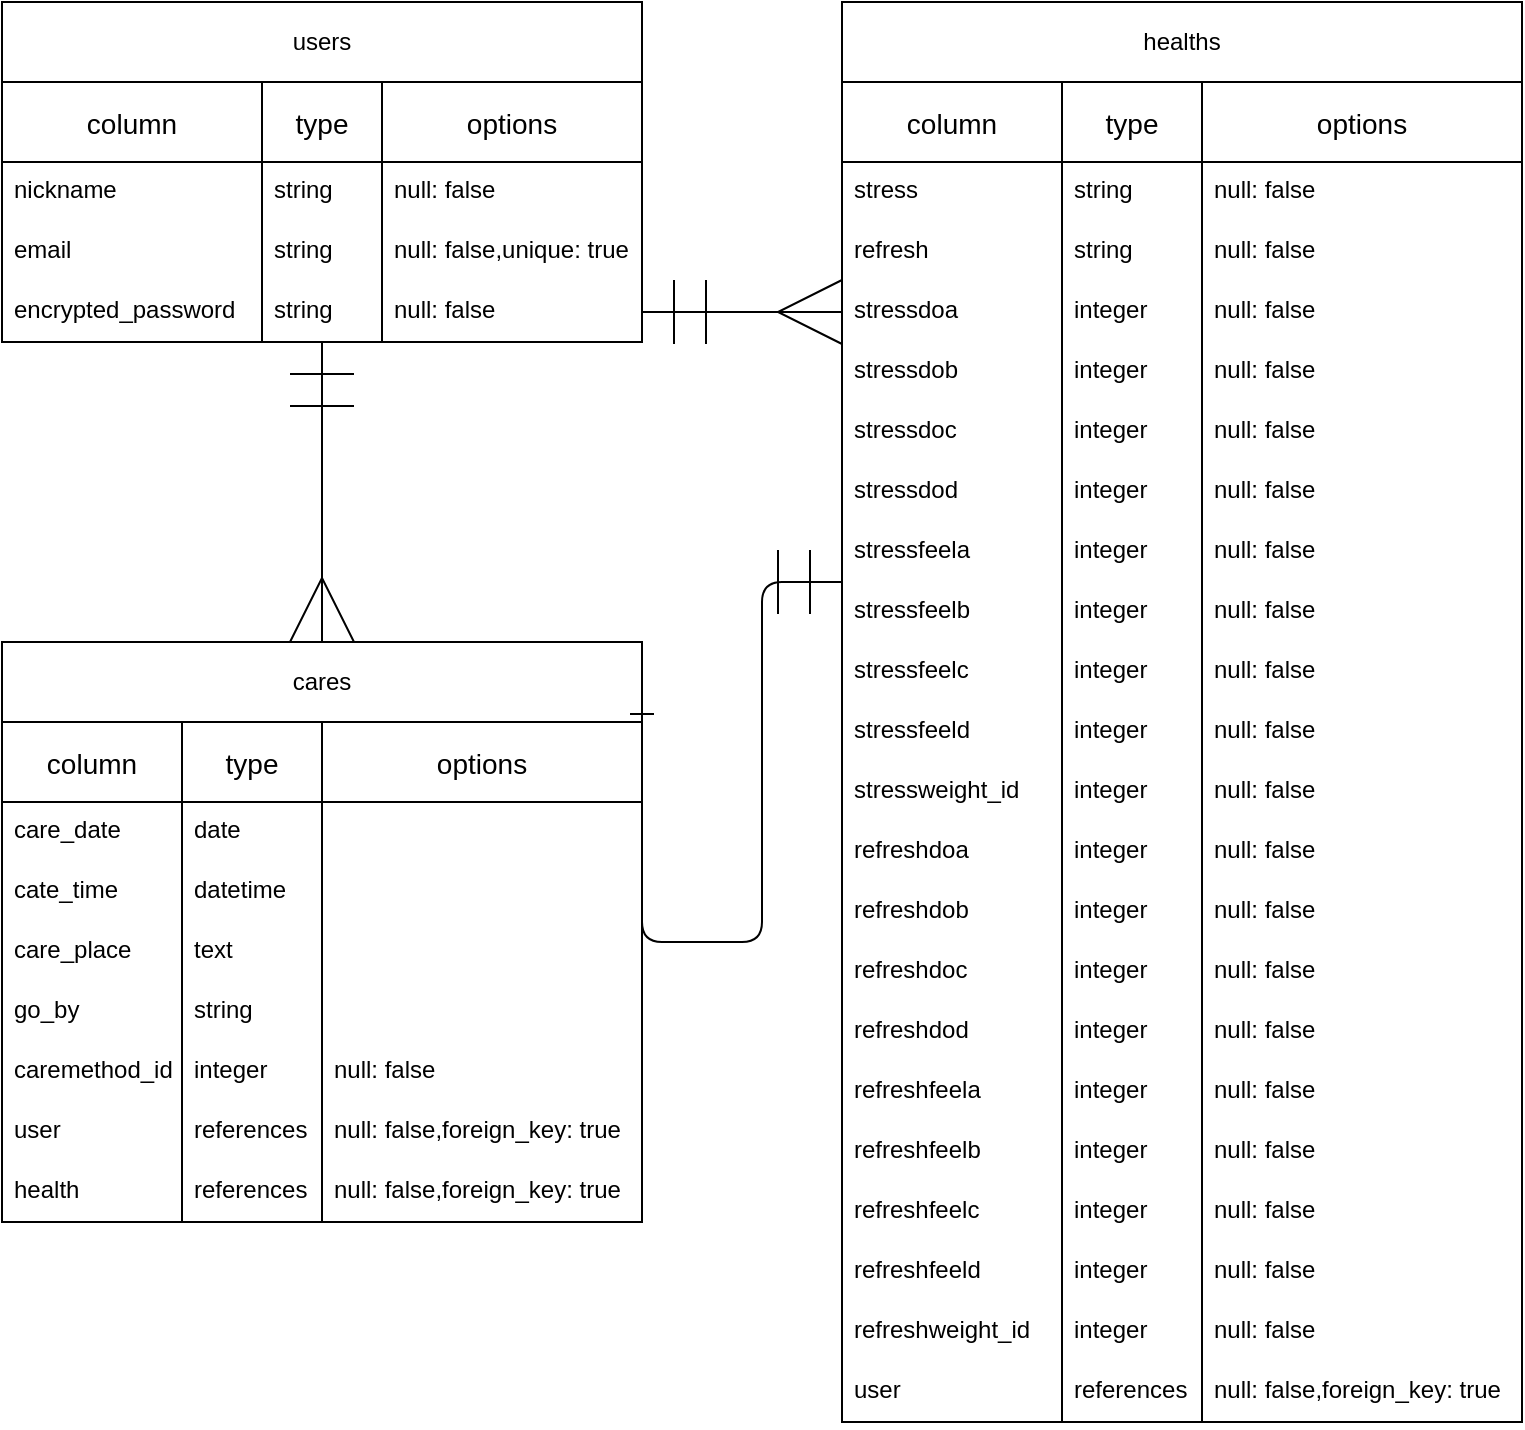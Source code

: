 <mxfile>
    <diagram id="IiIE51ONClDgoYbZXVTl" name="ページ1">
        <mxGraphModel dx="203" dy="524" grid="1" gridSize="10" guides="0" tooltips="1" connect="1" arrows="1" fold="1" page="1" pageScale="1" pageWidth="827" pageHeight="1169" math="0" shadow="0">
            <root>
                <object label="" id="0">
                    <mxCell/>
                </object>
                <mxCell id="1" parent="0"/>
                <mxCell id="36" value="column" style="swimlane;fontStyle=0;childLayout=stackLayout;horizontal=1;startSize=40;horizontalStack=0;resizeParent=1;resizeParentMax=0;resizeLast=0;collapsible=1;marginBottom=0;align=center;fontSize=14;" parent="1" vertex="1">
                    <mxGeometry x="40" y="160" width="130" height="130" as="geometry">
                        <mxRectangle x="40" y="280" width="50" height="40" as="alternateBounds"/>
                    </mxGeometry>
                </mxCell>
                <mxCell id="37" value="nickname" style="text;strokeColor=none;fillColor=none;spacingLeft=4;spacingRight=4;overflow=hidden;rotatable=0;points=[[0,0.5],[1,0.5]];portConstraint=eastwest;fontSize=12;" parent="36" vertex="1">
                    <mxGeometry y="40" width="130" height="30" as="geometry"/>
                </mxCell>
                <mxCell id="38" value="email" style="text;strokeColor=none;fillColor=none;spacingLeft=4;spacingRight=4;overflow=hidden;rotatable=0;points=[[0,0.5],[1,0.5]];portConstraint=eastwest;fontSize=12;" parent="36" vertex="1">
                    <mxGeometry y="70" width="130" height="30" as="geometry"/>
                </mxCell>
                <mxCell id="60" value="encrypted_password" style="text;strokeColor=none;fillColor=none;spacingLeft=4;spacingRight=4;overflow=hidden;rotatable=0;points=[[0,0.5],[1,0.5]];portConstraint=eastwest;fontSize=12;" parent="36" vertex="1">
                    <mxGeometry y="100" width="130" height="30" as="geometry"/>
                </mxCell>
                <mxCell id="71" value="type" style="swimlane;fontStyle=0;childLayout=stackLayout;horizontal=1;startSize=40;horizontalStack=0;resizeParent=1;resizeParentMax=0;resizeLast=0;collapsible=1;marginBottom=0;align=center;fontSize=14;" parent="1" vertex="1">
                    <mxGeometry x="170" y="160" width="60" height="130" as="geometry">
                        <mxRectangle x="170" y="280" width="50" height="40" as="alternateBounds"/>
                    </mxGeometry>
                </mxCell>
                <mxCell id="72" value="string" style="text;strokeColor=none;fillColor=none;spacingLeft=4;spacingRight=4;overflow=hidden;rotatable=0;points=[[0,0.5],[1,0.5]];portConstraint=eastwest;fontSize=12;" parent="71" vertex="1">
                    <mxGeometry y="40" width="60" height="30" as="geometry"/>
                </mxCell>
                <mxCell id="73" value="string    " style="text;strokeColor=none;fillColor=none;spacingLeft=4;spacingRight=4;overflow=hidden;rotatable=0;points=[[0,0.5],[1,0.5]];portConstraint=eastwest;fontSize=12;" parent="71" vertex="1">
                    <mxGeometry y="70" width="60" height="30" as="geometry"/>
                </mxCell>
                <mxCell id="74" value="string" style="text;strokeColor=none;fillColor=none;spacingLeft=4;spacingRight=4;overflow=hidden;rotatable=0;points=[[0,0.5],[1,0.5]];portConstraint=eastwest;fontSize=12;" parent="71" vertex="1">
                    <mxGeometry y="100" width="60" height="30" as="geometry"/>
                </mxCell>
                <mxCell id="80" value="options" style="swimlane;fontStyle=0;childLayout=stackLayout;horizontal=1;startSize=40;horizontalStack=0;resizeParent=1;resizeParentMax=0;resizeLast=0;collapsible=1;marginBottom=0;align=center;fontSize=14;" parent="1" vertex="1">
                    <mxGeometry x="230" y="160" width="130" height="130" as="geometry">
                        <mxRectangle x="40" y="280" width="50" height="40" as="alternateBounds"/>
                    </mxGeometry>
                </mxCell>
                <mxCell id="81" value="null: false" style="text;strokeColor=none;fillColor=none;spacingLeft=4;spacingRight=4;overflow=hidden;rotatable=0;points=[[0,0.5],[1,0.5]];portConstraint=eastwest;fontSize=12;" parent="80" vertex="1">
                    <mxGeometry y="40" width="130" height="30" as="geometry"/>
                </mxCell>
                <mxCell id="82" value="null: false,unique: true" style="text;strokeColor=none;fillColor=none;spacingLeft=4;spacingRight=4;overflow=hidden;rotatable=0;points=[[0,0.5],[1,0.5]];portConstraint=eastwest;fontSize=12;" parent="80" vertex="1">
                    <mxGeometry y="70" width="130" height="30" as="geometry"/>
                </mxCell>
                <mxCell id="89" value="null: false" style="text;strokeColor=none;fillColor=none;spacingLeft=4;spacingRight=4;overflow=hidden;rotatable=0;points=[[0,0.5],[1,0.5]];portConstraint=eastwest;fontSize=12;" parent="80" vertex="1">
                    <mxGeometry y="100" width="130" height="30" as="geometry"/>
                </mxCell>
                <mxCell id="90" value="users" style="whiteSpace=wrap;html=1;align=center;" parent="1" vertex="1">
                    <mxGeometry x="40" y="120" width="320" height="40" as="geometry"/>
                </mxCell>
                <mxCell id="91" value="healths" style="whiteSpace=wrap;html=1;align=center;" parent="1" vertex="1">
                    <mxGeometry x="460" y="120" width="340" height="40" as="geometry"/>
                </mxCell>
                <mxCell id="92" value="column" style="swimlane;fontStyle=0;childLayout=stackLayout;horizontal=1;startSize=40;horizontalStack=0;resizeParent=1;resizeParentMax=0;resizeLast=0;collapsible=1;marginBottom=0;align=center;fontSize=14;" parent="1" vertex="1">
                    <mxGeometry x="460" y="160" width="110" height="670" as="geometry">
                        <mxRectangle x="40" y="280" width="50" height="40" as="alternateBounds"/>
                    </mxGeometry>
                </mxCell>
                <mxCell id="93" value="stress" style="text;strokeColor=none;fillColor=none;spacingLeft=4;spacingRight=4;overflow=hidden;rotatable=0;points=[[0,0.5],[1,0.5]];portConstraint=eastwest;fontSize=12;" parent="92" vertex="1">
                    <mxGeometry y="40" width="110" height="30" as="geometry"/>
                </mxCell>
                <mxCell id="213" value="refresh" style="text;strokeColor=none;fillColor=none;spacingLeft=4;spacingRight=4;overflow=hidden;rotatable=0;points=[[0,0.5],[1,0.5]];portConstraint=eastwest;fontSize=12;" parent="92" vertex="1">
                    <mxGeometry y="70" width="110" height="30" as="geometry"/>
                </mxCell>
                <mxCell id="152" value="stressdoa" style="text;strokeColor=none;fillColor=none;spacingLeft=4;spacingRight=4;overflow=hidden;rotatable=0;points=[[0,0.5],[1,0.5]];portConstraint=eastwest;fontSize=12;" parent="92" vertex="1">
                    <mxGeometry y="100" width="110" height="30" as="geometry"/>
                </mxCell>
                <mxCell id="151" value="stressdob" style="text;strokeColor=none;fillColor=none;spacingLeft=4;spacingRight=4;overflow=hidden;rotatable=0;points=[[0,0.5],[1,0.5]];portConstraint=eastwest;fontSize=12;" parent="92" vertex="1">
                    <mxGeometry y="130" width="110" height="30" as="geometry"/>
                </mxCell>
                <mxCell id="150" value="stressdoc" style="text;strokeColor=none;fillColor=none;spacingLeft=4;spacingRight=4;overflow=hidden;rotatable=0;points=[[0,0.5],[1,0.5]];portConstraint=eastwest;fontSize=12;" parent="92" vertex="1">
                    <mxGeometry y="160" width="110" height="30" as="geometry"/>
                </mxCell>
                <mxCell id="292" value="stressdod" style="text;strokeColor=none;fillColor=none;spacingLeft=4;spacingRight=4;overflow=hidden;rotatable=0;points=[[0,0.5],[1,0.5]];portConstraint=eastwest;fontSize=12;" vertex="1" parent="92">
                    <mxGeometry y="190" width="110" height="30" as="geometry"/>
                </mxCell>
                <mxCell id="295" value="stressfeela" style="text;strokeColor=none;fillColor=none;spacingLeft=4;spacingRight=4;overflow=hidden;rotatable=0;points=[[0,0.5],[1,0.5]];portConstraint=eastwest;fontSize=12;" vertex="1" parent="92">
                    <mxGeometry y="220" width="110" height="30" as="geometry"/>
                </mxCell>
                <mxCell id="298" value="stressfeelb" style="text;strokeColor=none;fillColor=none;spacingLeft=4;spacingRight=4;overflow=hidden;rotatable=0;points=[[0,0.5],[1,0.5]];portConstraint=eastwest;fontSize=12;" vertex="1" parent="92">
                    <mxGeometry y="250" width="110" height="30" as="geometry"/>
                </mxCell>
                <mxCell id="303" value="stressfeelc" style="text;strokeColor=none;fillColor=none;spacingLeft=4;spacingRight=4;overflow=hidden;rotatable=0;points=[[0,0.5],[1,0.5]];portConstraint=eastwest;fontSize=12;" vertex="1" parent="92">
                    <mxGeometry y="280" width="110" height="30" as="geometry"/>
                </mxCell>
                <mxCell id="306" value="stressfeeld" style="text;strokeColor=none;fillColor=none;spacingLeft=4;spacingRight=4;overflow=hidden;rotatable=0;points=[[0,0.5],[1,0.5]];portConstraint=eastwest;fontSize=12;" vertex="1" parent="92">
                    <mxGeometry y="310" width="110" height="30" as="geometry"/>
                </mxCell>
                <mxCell id="309" value="stressweight_id" style="text;strokeColor=none;fillColor=none;spacingLeft=4;spacingRight=4;overflow=hidden;rotatable=0;points=[[0,0.5],[1,0.5]];portConstraint=eastwest;fontSize=12;" vertex="1" parent="92">
                    <mxGeometry y="340" width="110" height="30" as="geometry"/>
                </mxCell>
                <mxCell id="332" value="refreshdoa" style="text;strokeColor=none;fillColor=none;spacingLeft=4;spacingRight=4;overflow=hidden;rotatable=0;points=[[0,0.5],[1,0.5]];portConstraint=eastwest;fontSize=12;" vertex="1" parent="92">
                    <mxGeometry y="370" width="110" height="30" as="geometry"/>
                </mxCell>
                <mxCell id="335" value="refreshdob" style="text;strokeColor=none;fillColor=none;spacingLeft=4;spacingRight=4;overflow=hidden;rotatable=0;points=[[0,0.5],[1,0.5]];portConstraint=eastwest;fontSize=12;" vertex="1" parent="92">
                    <mxGeometry y="400" width="110" height="30" as="geometry"/>
                </mxCell>
                <mxCell id="338" value="refreshdoc" style="text;strokeColor=none;fillColor=none;spacingLeft=4;spacingRight=4;overflow=hidden;rotatable=0;points=[[0,0.5],[1,0.5]];portConstraint=eastwest;fontSize=12;" vertex="1" parent="92">
                    <mxGeometry y="430" width="110" height="30" as="geometry"/>
                </mxCell>
                <mxCell id="341" value="refreshdod" style="text;strokeColor=none;fillColor=none;spacingLeft=4;spacingRight=4;overflow=hidden;rotatable=0;points=[[0,0.5],[1,0.5]];portConstraint=eastwest;fontSize=12;" vertex="1" parent="92">
                    <mxGeometry y="460" width="110" height="30" as="geometry"/>
                </mxCell>
                <mxCell id="344" value="refreshfeela" style="text;strokeColor=none;fillColor=none;spacingLeft=4;spacingRight=4;overflow=hidden;rotatable=0;points=[[0,0.5],[1,0.5]];portConstraint=eastwest;fontSize=12;" vertex="1" parent="92">
                    <mxGeometry y="490" width="110" height="30" as="geometry"/>
                </mxCell>
                <mxCell id="347" value="refreshfeelb" style="text;strokeColor=none;fillColor=none;spacingLeft=4;spacingRight=4;overflow=hidden;rotatable=0;points=[[0,0.5],[1,0.5]];portConstraint=eastwest;fontSize=12;" vertex="1" parent="92">
                    <mxGeometry y="520" width="110" height="30" as="geometry"/>
                </mxCell>
                <mxCell id="350" value="refreshfeelc" style="text;strokeColor=none;fillColor=none;spacingLeft=4;spacingRight=4;overflow=hidden;rotatable=0;points=[[0,0.5],[1,0.5]];portConstraint=eastwest;fontSize=12;" vertex="1" parent="92">
                    <mxGeometry y="550" width="110" height="30" as="geometry"/>
                </mxCell>
                <mxCell id="353" value="refreshfeeld" style="text;strokeColor=none;fillColor=none;spacingLeft=4;spacingRight=4;overflow=hidden;rotatable=0;points=[[0,0.5],[1,0.5]];portConstraint=eastwest;fontSize=12;" vertex="1" parent="92">
                    <mxGeometry y="580" width="110" height="30" as="geometry"/>
                </mxCell>
                <mxCell id="356" value="refreshweight_id" style="text;strokeColor=none;fillColor=none;spacingLeft=4;spacingRight=4;overflow=hidden;rotatable=0;points=[[0,0.5],[1,0.5]];portConstraint=eastwest;fontSize=12;" vertex="1" parent="92">
                    <mxGeometry y="610" width="110" height="30" as="geometry"/>
                </mxCell>
                <mxCell id="359" value="user " style="text;strokeColor=none;fillColor=none;spacingLeft=4;spacingRight=4;overflow=hidden;rotatable=0;points=[[0,0.5],[1,0.5]];portConstraint=eastwest;fontSize=12;" vertex="1" parent="92">
                    <mxGeometry y="640" width="110" height="30" as="geometry"/>
                </mxCell>
                <mxCell id="101" value="type" style="swimlane;fontStyle=0;childLayout=stackLayout;horizontal=1;startSize=40;horizontalStack=0;resizeParent=1;resizeParentMax=0;resizeLast=0;collapsible=1;marginBottom=0;align=center;fontSize=14;" parent="1" vertex="1">
                    <mxGeometry x="570" y="160" width="70" height="670" as="geometry">
                        <mxRectangle x="610" y="160" width="50" height="40" as="alternateBounds"/>
                    </mxGeometry>
                </mxCell>
                <mxCell id="102" value="string" style="text;strokeColor=none;fillColor=none;spacingLeft=4;spacingRight=4;overflow=hidden;rotatable=0;points=[[0,0.5],[1,0.5]];portConstraint=eastwest;fontSize=12;" parent="101" vertex="1">
                    <mxGeometry y="40" width="70" height="30" as="geometry"/>
                </mxCell>
                <mxCell id="214" value="string" style="text;strokeColor=none;fillColor=none;spacingLeft=4;spacingRight=4;overflow=hidden;rotatable=0;points=[[0,0.5],[1,0.5]];portConstraint=eastwest;fontSize=12;" parent="101" vertex="1">
                    <mxGeometry y="70" width="70" height="30" as="geometry"/>
                </mxCell>
                <mxCell id="157" value="integer" style="text;strokeColor=none;fillColor=none;spacingLeft=4;spacingRight=4;overflow=hidden;rotatable=0;points=[[0,0.5],[1,0.5]];portConstraint=eastwest;fontSize=12;" parent="101" vertex="1">
                    <mxGeometry y="100" width="70" height="30" as="geometry"/>
                </mxCell>
                <mxCell id="156" value="integer" style="text;strokeColor=none;fillColor=none;spacingLeft=4;spacingRight=4;overflow=hidden;rotatable=0;points=[[0,0.5],[1,0.5]];portConstraint=eastwest;fontSize=12;" parent="101" vertex="1">
                    <mxGeometry y="130" width="70" height="30" as="geometry"/>
                </mxCell>
                <mxCell id="155" value="integer" style="text;strokeColor=none;fillColor=none;spacingLeft=4;spacingRight=4;overflow=hidden;rotatable=0;points=[[0,0.5],[1,0.5]];portConstraint=eastwest;fontSize=12;" parent="101" vertex="1">
                    <mxGeometry y="160" width="70" height="30" as="geometry"/>
                </mxCell>
                <mxCell id="293" value="integer" style="text;strokeColor=none;fillColor=none;spacingLeft=4;spacingRight=4;overflow=hidden;rotatable=0;points=[[0,0.5],[1,0.5]];portConstraint=eastwest;fontSize=12;" vertex="1" parent="101">
                    <mxGeometry y="190" width="70" height="30" as="geometry"/>
                </mxCell>
                <mxCell id="296" value="integer" style="text;strokeColor=none;fillColor=none;spacingLeft=4;spacingRight=4;overflow=hidden;rotatable=0;points=[[0,0.5],[1,0.5]];portConstraint=eastwest;fontSize=12;" vertex="1" parent="101">
                    <mxGeometry y="220" width="70" height="30" as="geometry"/>
                </mxCell>
                <mxCell id="299" value="integer" style="text;strokeColor=none;fillColor=none;spacingLeft=4;spacingRight=4;overflow=hidden;rotatable=0;points=[[0,0.5],[1,0.5]];portConstraint=eastwest;fontSize=12;" vertex="1" parent="101">
                    <mxGeometry y="250" width="70" height="30" as="geometry"/>
                </mxCell>
                <mxCell id="304" value="integer" style="text;strokeColor=none;fillColor=none;spacingLeft=4;spacingRight=4;overflow=hidden;rotatable=0;points=[[0,0.5],[1,0.5]];portConstraint=eastwest;fontSize=12;" vertex="1" parent="101">
                    <mxGeometry y="280" width="70" height="30" as="geometry"/>
                </mxCell>
                <mxCell id="307" value="integer" style="text;strokeColor=none;fillColor=none;spacingLeft=4;spacingRight=4;overflow=hidden;rotatable=0;points=[[0,0.5],[1,0.5]];portConstraint=eastwest;fontSize=12;" vertex="1" parent="101">
                    <mxGeometry y="310" width="70" height="30" as="geometry"/>
                </mxCell>
                <mxCell id="310" value="integer" style="text;strokeColor=none;fillColor=none;spacingLeft=4;spacingRight=4;overflow=hidden;rotatable=0;points=[[0,0.5],[1,0.5]];portConstraint=eastwest;fontSize=12;" vertex="1" parent="101">
                    <mxGeometry y="340" width="70" height="30" as="geometry"/>
                </mxCell>
                <mxCell id="333" value="integer" style="text;strokeColor=none;fillColor=none;spacingLeft=4;spacingRight=4;overflow=hidden;rotatable=0;points=[[0,0.5],[1,0.5]];portConstraint=eastwest;fontSize=12;" vertex="1" parent="101">
                    <mxGeometry y="370" width="70" height="30" as="geometry"/>
                </mxCell>
                <mxCell id="336" value="integer" style="text;strokeColor=none;fillColor=none;spacingLeft=4;spacingRight=4;overflow=hidden;rotatable=0;points=[[0,0.5],[1,0.5]];portConstraint=eastwest;fontSize=12;" vertex="1" parent="101">
                    <mxGeometry y="400" width="70" height="30" as="geometry"/>
                </mxCell>
                <mxCell id="339" value="integer" style="text;strokeColor=none;fillColor=none;spacingLeft=4;spacingRight=4;overflow=hidden;rotatable=0;points=[[0,0.5],[1,0.5]];portConstraint=eastwest;fontSize=12;" vertex="1" parent="101">
                    <mxGeometry y="430" width="70" height="30" as="geometry"/>
                </mxCell>
                <mxCell id="342" value="integer" style="text;strokeColor=none;fillColor=none;spacingLeft=4;spacingRight=4;overflow=hidden;rotatable=0;points=[[0,0.5],[1,0.5]];portConstraint=eastwest;fontSize=12;" vertex="1" parent="101">
                    <mxGeometry y="460" width="70" height="30" as="geometry"/>
                </mxCell>
                <mxCell id="345" value="integer" style="text;strokeColor=none;fillColor=none;spacingLeft=4;spacingRight=4;overflow=hidden;rotatable=0;points=[[0,0.5],[1,0.5]];portConstraint=eastwest;fontSize=12;" vertex="1" parent="101">
                    <mxGeometry y="490" width="70" height="30" as="geometry"/>
                </mxCell>
                <mxCell id="348" value="integer" style="text;strokeColor=none;fillColor=none;spacingLeft=4;spacingRight=4;overflow=hidden;rotatable=0;points=[[0,0.5],[1,0.5]];portConstraint=eastwest;fontSize=12;" vertex="1" parent="101">
                    <mxGeometry y="520" width="70" height="30" as="geometry"/>
                </mxCell>
                <mxCell id="351" value="integer" style="text;strokeColor=none;fillColor=none;spacingLeft=4;spacingRight=4;overflow=hidden;rotatable=0;points=[[0,0.5],[1,0.5]];portConstraint=eastwest;fontSize=12;" vertex="1" parent="101">
                    <mxGeometry y="550" width="70" height="30" as="geometry"/>
                </mxCell>
                <mxCell id="354" value="integer" style="text;strokeColor=none;fillColor=none;spacingLeft=4;spacingRight=4;overflow=hidden;rotatable=0;points=[[0,0.5],[1,0.5]];portConstraint=eastwest;fontSize=12;" vertex="1" parent="101">
                    <mxGeometry y="580" width="70" height="30" as="geometry"/>
                </mxCell>
                <mxCell id="357" value="integer" style="text;strokeColor=none;fillColor=none;spacingLeft=4;spacingRight=4;overflow=hidden;rotatable=0;points=[[0,0.5],[1,0.5]];portConstraint=eastwest;fontSize=12;" vertex="1" parent="101">
                    <mxGeometry y="610" width="70" height="30" as="geometry"/>
                </mxCell>
                <mxCell id="360" value="references" style="text;strokeColor=none;fillColor=none;spacingLeft=4;spacingRight=4;overflow=hidden;rotatable=0;points=[[0,0.5],[1,0.5]];portConstraint=eastwest;fontSize=12;" vertex="1" parent="101">
                    <mxGeometry y="640" width="70" height="30" as="geometry"/>
                </mxCell>
                <mxCell id="110" value="options" style="swimlane;fontStyle=0;childLayout=stackLayout;horizontal=1;startSize=40;horizontalStack=0;resizeParent=1;resizeParentMax=0;resizeLast=0;collapsible=1;marginBottom=0;align=center;fontSize=14;" parent="1" vertex="1">
                    <mxGeometry x="640" y="160" width="160" height="670" as="geometry">
                        <mxRectangle x="40" y="280" width="50" height="40" as="alternateBounds"/>
                    </mxGeometry>
                </mxCell>
                <mxCell id="111" value="null: false" style="text;strokeColor=none;fillColor=none;spacingLeft=4;spacingRight=4;overflow=hidden;rotatable=0;points=[[0,0.5],[1,0.5]];portConstraint=eastwest;fontSize=12;" parent="110" vertex="1">
                    <mxGeometry y="40" width="160" height="30" as="geometry"/>
                </mxCell>
                <mxCell id="215" value="null: false" style="text;strokeColor=none;fillColor=none;spacingLeft=4;spacingRight=4;overflow=hidden;rotatable=0;points=[[0,0.5],[1,0.5]];portConstraint=eastwest;fontSize=12;" parent="110" vertex="1">
                    <mxGeometry y="70" width="160" height="30" as="geometry"/>
                </mxCell>
                <mxCell id="163" value="null: false" style="text;strokeColor=none;fillColor=none;spacingLeft=4;spacingRight=4;overflow=hidden;rotatable=0;points=[[0,0.5],[1,0.5]];portConstraint=eastwest;fontSize=12;" parent="110" vertex="1">
                    <mxGeometry y="100" width="160" height="30" as="geometry"/>
                </mxCell>
                <mxCell id="162" value="null: false" style="text;strokeColor=none;fillColor=none;spacingLeft=4;spacingRight=4;overflow=hidden;rotatable=0;points=[[0,0.5],[1,0.5]];portConstraint=eastwest;fontSize=12;" parent="110" vertex="1">
                    <mxGeometry y="130" width="160" height="30" as="geometry"/>
                </mxCell>
                <mxCell id="161" value="null: false" style="text;strokeColor=none;fillColor=none;spacingLeft=4;spacingRight=4;overflow=hidden;rotatable=0;points=[[0,0.5],[1,0.5]];portConstraint=eastwest;fontSize=12;" parent="110" vertex="1">
                    <mxGeometry y="160" width="160" height="30" as="geometry"/>
                </mxCell>
                <mxCell id="294" value="null: false" style="text;strokeColor=none;fillColor=none;spacingLeft=4;spacingRight=4;overflow=hidden;rotatable=0;points=[[0,0.5],[1,0.5]];portConstraint=eastwest;fontSize=12;" vertex="1" parent="110">
                    <mxGeometry y="190" width="160" height="30" as="geometry"/>
                </mxCell>
                <mxCell id="297" value="null: false" style="text;strokeColor=none;fillColor=none;spacingLeft=4;spacingRight=4;overflow=hidden;rotatable=0;points=[[0,0.5],[1,0.5]];portConstraint=eastwest;fontSize=12;" vertex="1" parent="110">
                    <mxGeometry y="220" width="160" height="30" as="geometry"/>
                </mxCell>
                <mxCell id="300" value="null: false" style="text;strokeColor=none;fillColor=none;spacingLeft=4;spacingRight=4;overflow=hidden;rotatable=0;points=[[0,0.5],[1,0.5]];portConstraint=eastwest;fontSize=12;" vertex="1" parent="110">
                    <mxGeometry y="250" width="160" height="30" as="geometry"/>
                </mxCell>
                <mxCell id="305" value="null: false" style="text;strokeColor=none;fillColor=none;spacingLeft=4;spacingRight=4;overflow=hidden;rotatable=0;points=[[0,0.5],[1,0.5]];portConstraint=eastwest;fontSize=12;" vertex="1" parent="110">
                    <mxGeometry y="280" width="160" height="30" as="geometry"/>
                </mxCell>
                <mxCell id="308" value="null: false" style="text;strokeColor=none;fillColor=none;spacingLeft=4;spacingRight=4;overflow=hidden;rotatable=0;points=[[0,0.5],[1,0.5]];portConstraint=eastwest;fontSize=12;" vertex="1" parent="110">
                    <mxGeometry y="310" width="160" height="30" as="geometry"/>
                </mxCell>
                <mxCell id="311" value="null: false" style="text;strokeColor=none;fillColor=none;spacingLeft=4;spacingRight=4;overflow=hidden;rotatable=0;points=[[0,0.5],[1,0.5]];portConstraint=eastwest;fontSize=12;" vertex="1" parent="110">
                    <mxGeometry y="340" width="160" height="30" as="geometry"/>
                </mxCell>
                <mxCell id="334" value="null: false" style="text;strokeColor=none;fillColor=none;spacingLeft=4;spacingRight=4;overflow=hidden;rotatable=0;points=[[0,0.5],[1,0.5]];portConstraint=eastwest;fontSize=12;" vertex="1" parent="110">
                    <mxGeometry y="370" width="160" height="30" as="geometry"/>
                </mxCell>
                <mxCell id="337" value="null: false" style="text;strokeColor=none;fillColor=none;spacingLeft=4;spacingRight=4;overflow=hidden;rotatable=0;points=[[0,0.5],[1,0.5]];portConstraint=eastwest;fontSize=12;" vertex="1" parent="110">
                    <mxGeometry y="400" width="160" height="30" as="geometry"/>
                </mxCell>
                <mxCell id="340" value="null: false" style="text;strokeColor=none;fillColor=none;spacingLeft=4;spacingRight=4;overflow=hidden;rotatable=0;points=[[0,0.5],[1,0.5]];portConstraint=eastwest;fontSize=12;" vertex="1" parent="110">
                    <mxGeometry y="430" width="160" height="30" as="geometry"/>
                </mxCell>
                <mxCell id="343" value="null: false" style="text;strokeColor=none;fillColor=none;spacingLeft=4;spacingRight=4;overflow=hidden;rotatable=0;points=[[0,0.5],[1,0.5]];portConstraint=eastwest;fontSize=12;" vertex="1" parent="110">
                    <mxGeometry y="460" width="160" height="30" as="geometry"/>
                </mxCell>
                <mxCell id="346" value="null: false" style="text;strokeColor=none;fillColor=none;spacingLeft=4;spacingRight=4;overflow=hidden;rotatable=0;points=[[0,0.5],[1,0.5]];portConstraint=eastwest;fontSize=12;" vertex="1" parent="110">
                    <mxGeometry y="490" width="160" height="30" as="geometry"/>
                </mxCell>
                <mxCell id="349" value="null: false" style="text;strokeColor=none;fillColor=none;spacingLeft=4;spacingRight=4;overflow=hidden;rotatable=0;points=[[0,0.5],[1,0.5]];portConstraint=eastwest;fontSize=12;" vertex="1" parent="110">
                    <mxGeometry y="520" width="160" height="30" as="geometry"/>
                </mxCell>
                <mxCell id="352" value="null: false" style="text;strokeColor=none;fillColor=none;spacingLeft=4;spacingRight=4;overflow=hidden;rotatable=0;points=[[0,0.5],[1,0.5]];portConstraint=eastwest;fontSize=12;" vertex="1" parent="110">
                    <mxGeometry y="550" width="160" height="30" as="geometry"/>
                </mxCell>
                <mxCell id="355" value="null: false" style="text;strokeColor=none;fillColor=none;spacingLeft=4;spacingRight=4;overflow=hidden;rotatable=0;points=[[0,0.5],[1,0.5]];portConstraint=eastwest;fontSize=12;" vertex="1" parent="110">
                    <mxGeometry y="580" width="160" height="30" as="geometry"/>
                </mxCell>
                <mxCell id="358" value="null: false" style="text;strokeColor=none;fillColor=none;spacingLeft=4;spacingRight=4;overflow=hidden;rotatable=0;points=[[0,0.5],[1,0.5]];portConstraint=eastwest;fontSize=12;" vertex="1" parent="110">
                    <mxGeometry y="610" width="160" height="30" as="geometry"/>
                </mxCell>
                <mxCell id="361" value="null: false,foreign_key: true" style="text;strokeColor=none;fillColor=none;spacingLeft=4;spacingRight=4;overflow=hidden;rotatable=0;points=[[0,0.5],[1,0.5]];portConstraint=eastwest;fontSize=12;" vertex="1" parent="110">
                    <mxGeometry y="640" width="160" height="30" as="geometry"/>
                </mxCell>
                <mxCell id="120" value="cares" style="whiteSpace=wrap;html=1;align=center;" parent="1" vertex="1">
                    <mxGeometry x="40" y="440" width="320" height="40" as="geometry"/>
                </mxCell>
                <mxCell id="121" value="column" style="swimlane;fontStyle=0;childLayout=stackLayout;horizontal=1;startSize=40;horizontalStack=0;resizeParent=1;resizeParentMax=0;resizeLast=0;collapsible=1;marginBottom=0;align=center;fontSize=14;" parent="1" vertex="1">
                    <mxGeometry x="40" y="480" width="90" height="250" as="geometry">
                        <mxRectangle x="40" y="280" width="50" height="40" as="alternateBounds"/>
                    </mxGeometry>
                </mxCell>
                <mxCell id="260" value="care_date" style="text;strokeColor=none;fillColor=none;spacingLeft=4;spacingRight=4;overflow=hidden;rotatable=0;points=[[0,0.5],[1,0.5]];portConstraint=eastwest;fontSize=12;" parent="121" vertex="1">
                    <mxGeometry y="40" width="90" height="30" as="geometry"/>
                </mxCell>
                <mxCell id="262" value="cate_time    " style="text;strokeColor=none;fillColor=none;spacingLeft=4;spacingRight=4;overflow=hidden;rotatable=0;points=[[0,0.5],[1,0.5]];portConstraint=eastwest;fontSize=12;" parent="121" vertex="1">
                    <mxGeometry y="70" width="90" height="30" as="geometry"/>
                </mxCell>
                <mxCell id="265" value="care_place" style="text;strokeColor=none;fillColor=none;spacingLeft=4;spacingRight=4;overflow=hidden;rotatable=0;points=[[0,0.5],[1,0.5]];portConstraint=eastwest;fontSize=12;" parent="121" vertex="1">
                    <mxGeometry y="100" width="90" height="30" as="geometry"/>
                </mxCell>
                <mxCell id="279" value="go_by" style="text;strokeColor=none;fillColor=none;spacingLeft=4;spacingRight=4;overflow=hidden;rotatable=0;points=[[0,0.5],[1,0.5]];portConstraint=eastwest;fontSize=12;" parent="121" vertex="1">
                    <mxGeometry y="130" width="90" height="30" as="geometry"/>
                </mxCell>
                <mxCell id="280" value="caremethod_id" style="text;strokeColor=none;fillColor=none;spacingLeft=4;spacingRight=4;overflow=hidden;rotatable=0;points=[[0,0.5],[1,0.5]];portConstraint=eastwest;fontSize=12;" parent="121" vertex="1">
                    <mxGeometry y="160" width="90" height="30" as="geometry"/>
                </mxCell>
                <mxCell id="281" value="user" style="text;strokeColor=none;fillColor=none;spacingLeft=4;spacingRight=4;overflow=hidden;rotatable=0;points=[[0,0.5],[1,0.5]];portConstraint=eastwest;fontSize=12;" parent="121" vertex="1">
                    <mxGeometry y="190" width="90" height="30" as="geometry"/>
                </mxCell>
                <mxCell id="282" value="health" style="text;strokeColor=none;fillColor=none;spacingLeft=4;spacingRight=4;overflow=hidden;rotatable=0;points=[[0,0.5],[1,0.5]];portConstraint=eastwest;fontSize=12;" parent="121" vertex="1">
                    <mxGeometry y="220" width="90" height="30" as="geometry"/>
                </mxCell>
                <mxCell id="125" value="type" style="swimlane;fontStyle=0;childLayout=stackLayout;horizontal=1;startSize=40;horizontalStack=0;resizeParent=1;resizeParentMax=0;resizeLast=0;collapsible=1;marginBottom=0;align=center;fontSize=14;" parent="1" vertex="1">
                    <mxGeometry x="130" y="480" width="70" height="250" as="geometry">
                        <mxRectangle x="610" y="160" width="50" height="40" as="alternateBounds"/>
                    </mxGeometry>
                </mxCell>
                <mxCell id="127" value="date" style="text;strokeColor=none;fillColor=none;spacingLeft=4;spacingRight=4;overflow=hidden;rotatable=0;points=[[0,0.5],[1,0.5]];portConstraint=eastwest;fontSize=12;" parent="125" vertex="1">
                    <mxGeometry y="40" width="70" height="30" as="geometry"/>
                </mxCell>
                <mxCell id="263" value="datetime" style="text;strokeColor=none;fillColor=none;spacingLeft=4;spacingRight=4;overflow=hidden;rotatable=0;points=[[0,0.5],[1,0.5]];portConstraint=eastwest;fontSize=12;" parent="125" vertex="1">
                    <mxGeometry y="70" width="70" height="30" as="geometry"/>
                </mxCell>
                <mxCell id="268" value="text" style="text;strokeColor=none;fillColor=none;spacingLeft=4;spacingRight=4;overflow=hidden;rotatable=0;points=[[0,0.5],[1,0.5]];portConstraint=eastwest;fontSize=12;" parent="125" vertex="1">
                    <mxGeometry y="100" width="70" height="30" as="geometry"/>
                </mxCell>
                <mxCell id="283" value="string" style="text;strokeColor=none;fillColor=none;spacingLeft=4;spacingRight=4;overflow=hidden;rotatable=0;points=[[0,0.5],[1,0.5]];portConstraint=eastwest;fontSize=12;" parent="125" vertex="1">
                    <mxGeometry y="130" width="70" height="30" as="geometry"/>
                </mxCell>
                <mxCell id="284" value="integer" style="text;strokeColor=none;fillColor=none;spacingLeft=4;spacingRight=4;overflow=hidden;rotatable=0;points=[[0,0.5],[1,0.5]];portConstraint=eastwest;fontSize=12;" parent="125" vertex="1">
                    <mxGeometry y="160" width="70" height="30" as="geometry"/>
                </mxCell>
                <mxCell id="285" value="references" style="text;strokeColor=none;fillColor=none;spacingLeft=4;spacingRight=4;overflow=hidden;rotatable=0;points=[[0,0.5],[1,0.5]];portConstraint=eastwest;fontSize=12;" parent="125" vertex="1">
                    <mxGeometry y="190" width="70" height="30" as="geometry"/>
                </mxCell>
                <mxCell id="286" value="references" style="text;strokeColor=none;fillColor=none;spacingLeft=4;spacingRight=4;overflow=hidden;rotatable=0;points=[[0,0.5],[1,0.5]];portConstraint=eastwest;fontSize=12;" parent="125" vertex="1">
                    <mxGeometry y="220" width="70" height="30" as="geometry"/>
                </mxCell>
                <mxCell id="129" value="options" style="swimlane;fontStyle=0;childLayout=stackLayout;horizontal=1;startSize=40;horizontalStack=0;resizeParent=1;resizeParentMax=0;resizeLast=0;collapsible=1;marginBottom=0;align=center;fontSize=14;" parent="1" vertex="1">
                    <mxGeometry x="200" y="480" width="160" height="250" as="geometry">
                        <mxRectangle x="40" y="280" width="50" height="40" as="alternateBounds"/>
                    </mxGeometry>
                </mxCell>
                <mxCell id="264" value=" " style="text;strokeColor=none;fillColor=none;spacingLeft=4;spacingRight=4;overflow=hidden;rotatable=0;points=[[0,0.5],[1,0.5]];portConstraint=eastwest;fontSize=12;" parent="129" vertex="1">
                    <mxGeometry y="40" width="160" height="30" as="geometry"/>
                </mxCell>
                <mxCell id="269" value=" " style="text;strokeColor=none;fillColor=none;spacingLeft=4;spacingRight=4;overflow=hidden;rotatable=0;points=[[0,0.5],[1,0.5]];portConstraint=eastwest;fontSize=12;" parent="129" vertex="1">
                    <mxGeometry y="70" width="160" height="30" as="geometry"/>
                </mxCell>
                <mxCell id="287" value=" " style="text;strokeColor=none;fillColor=none;spacingLeft=4;spacingRight=4;overflow=hidden;rotatable=0;points=[[0,0.5],[1,0.5]];portConstraint=eastwest;fontSize=12;" parent="129" vertex="1">
                    <mxGeometry y="100" width="160" height="30" as="geometry"/>
                </mxCell>
                <mxCell id="288" value=" " style="text;strokeColor=none;fillColor=none;spacingLeft=4;spacingRight=4;overflow=hidden;rotatable=0;points=[[0,0.5],[1,0.5]];portConstraint=eastwest;fontSize=12;" parent="129" vertex="1">
                    <mxGeometry y="130" width="160" height="30" as="geometry"/>
                </mxCell>
                <mxCell id="289" value="null: false" style="text;strokeColor=none;fillColor=none;spacingLeft=4;spacingRight=4;overflow=hidden;rotatable=0;points=[[0,0.5],[1,0.5]];portConstraint=eastwest;fontSize=12;" parent="129" vertex="1">
                    <mxGeometry y="160" width="160" height="30" as="geometry"/>
                </mxCell>
                <mxCell id="290" value="null: false,foreign_key: true" style="text;strokeColor=none;fillColor=none;spacingLeft=4;spacingRight=4;overflow=hidden;rotatable=0;points=[[0,0.5],[1,0.5]];portConstraint=eastwest;fontSize=12;" parent="129" vertex="1">
                    <mxGeometry y="190" width="160" height="30" as="geometry"/>
                </mxCell>
                <mxCell id="291" value="null: false,foreign_key: true" style="text;strokeColor=none;fillColor=none;spacingLeft=4;spacingRight=4;overflow=hidden;rotatable=0;points=[[0,0.5],[1,0.5]];portConstraint=eastwest;fontSize=12;" parent="129" vertex="1">
                    <mxGeometry y="220" width="160" height="30" as="geometry"/>
                </mxCell>
                <mxCell id="139" value="" style="edgeStyle=entityRelationEdgeStyle;fontSize=12;html=1;endArrow=ERmany;startArrow=ERmandOne;endSize=30;targetPerimeterSpacing=0;startSize=30;exitX=1;exitY=0.5;exitDx=0;exitDy=0;startFill=0;endFill=0;" parent="1" source="89" edge="1">
                    <mxGeometry width="100" height="100" relative="1" as="geometry">
                        <mxPoint x="360" y="360" as="sourcePoint"/>
                        <mxPoint x="460" y="275" as="targetPoint"/>
                    </mxGeometry>
                </mxCell>
                <mxCell id="206" value="" style="fontSize=12;html=1;endArrow=ERmandOne;startArrow=ERmany;endSize=30;targetPerimeterSpacing=0;startSize=30;startFill=0;endFill=0;" parent="1" edge="1">
                    <mxGeometry width="100" height="100" relative="1" as="geometry">
                        <mxPoint x="200" y="440" as="sourcePoint"/>
                        <mxPoint x="200" y="290" as="targetPoint"/>
                    </mxGeometry>
                </mxCell>
                <mxCell id="209" value="" style="fontSize=12;html=1;endArrow=ERmandOne;startArrow=ERone;endSize=30;targetPerimeterSpacing=0;startSize=10;exitX=1;exitY=0.75;exitDx=0;exitDy=0;startFill=0;edgeStyle=orthogonalEdgeStyle;endFill=0;" parent="1" source="120" edge="1">
                    <mxGeometry width="100" height="100" relative="1" as="geometry">
                        <mxPoint x="330" y="490" as="sourcePoint"/>
                        <mxPoint x="460" y="410" as="targetPoint"/>
                        <Array as="points">
                            <mxPoint x="360" y="590"/>
                            <mxPoint x="420" y="590"/>
                            <mxPoint x="420" y="410"/>
                        </Array>
                    </mxGeometry>
                </mxCell>
            </root>
        </mxGraphModel>
    </diagram>
</mxfile>
